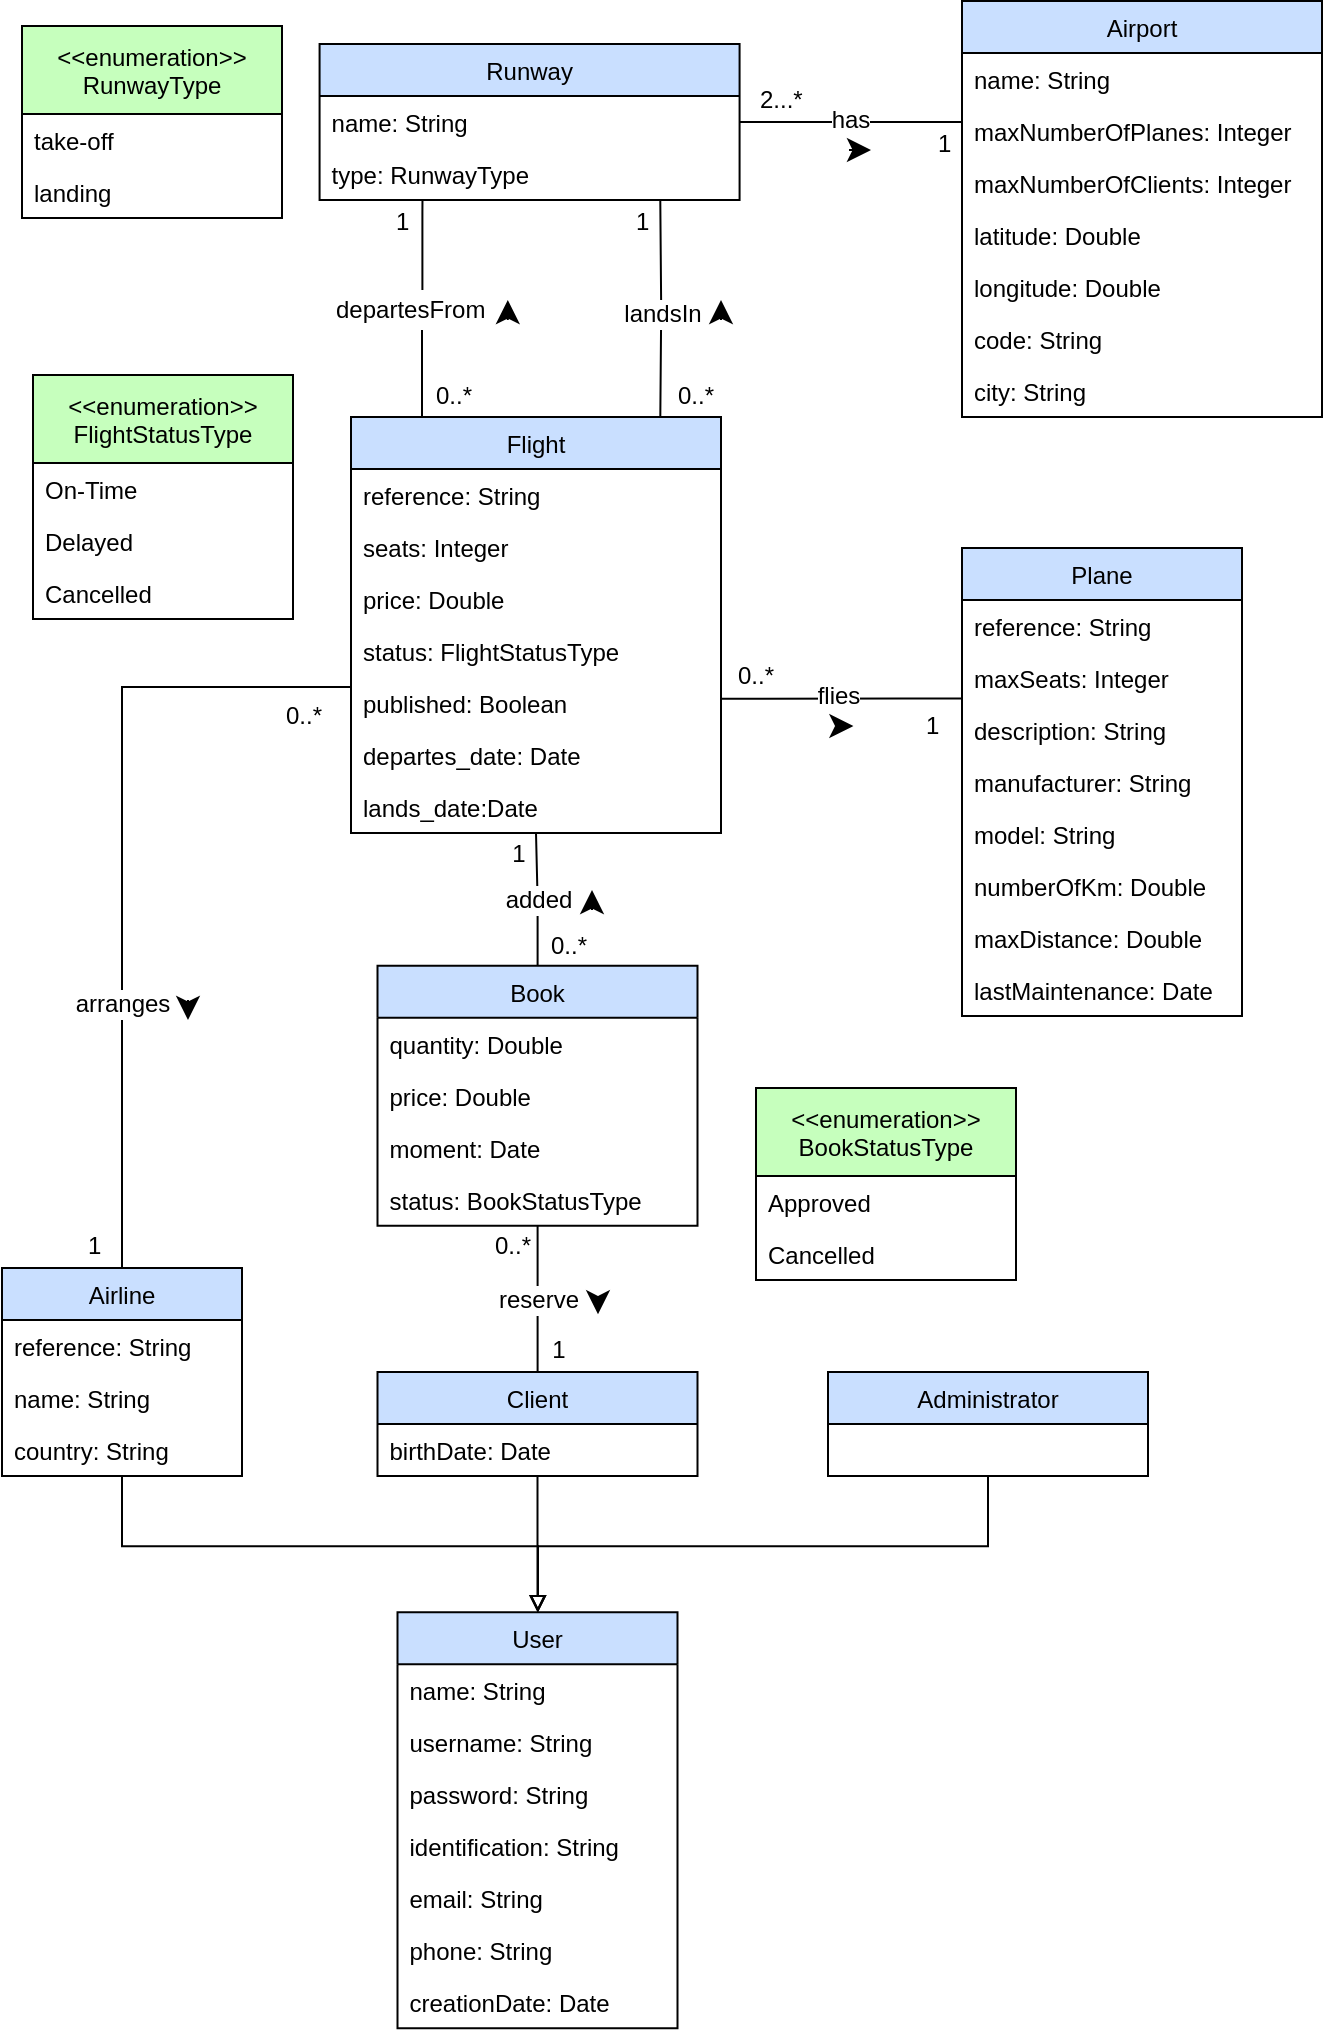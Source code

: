 <mxfile version="12.4.2" type="device" pages="1"><diagram id="jjlKhus_xSIykUgJ4xhV" name="Page-1"><mxGraphModel dx="1373" dy="673" grid="1" gridSize="10" guides="1" tooltips="1" connect="1" arrows="1" fold="1" page="1" pageScale="1" pageWidth="827" pageHeight="1169" math="0" shadow="0"><root><mxCell id="0"/><mxCell id="1" parent="0"/><mxCell id="i8U-wxFuqgs0PLPMtwqe-15" style="edgeStyle=orthogonalEdgeStyle;rounded=0;orthogonalLoop=1;jettySize=auto;html=1;endArrow=none;endFill=0;" parent="1" source="wiXEgSdRvyLpgxrbXpj9-1" target="e47_xVu1gTIImA9z5qKd-11" edge="1"><mxGeometry relative="1" as="geometry"><Array as="points"><mxPoint x="550" y="87"/><mxPoint x="550" y="87"/></Array></mxGeometry></mxCell><mxCell id="i8U-wxFuqgs0PLPMtwqe-63" value="has" style="text;html=1;resizable=0;points=[];align=center;verticalAlign=middle;labelBackgroundColor=#ffffff;fontSize=12;" parent="i8U-wxFuqgs0PLPMtwqe-15" vertex="1" connectable="0"><mxGeometry x="0.215" y="2" relative="1" as="geometry"><mxPoint x="11.71" y="-3.2" as="offset"/></mxGeometry></mxCell><mxCell id="wiXEgSdRvyLpgxrbXpj9-1" value="Airport" style="swimlane;fontStyle=0;childLayout=stackLayout;horizontal=1;startSize=26;fillColor=#C9DFFF;horizontalStack=0;resizeParent=1;resizeParentMax=0;resizeLast=0;collapsible=1;marginBottom=0;" parent="1" vertex="1"><mxGeometry x="570" y="26.5" width="180" height="208" as="geometry"/></mxCell><mxCell id="e47_xVu1gTIImA9z5qKd-8" value="name: String" style="text;strokeColor=none;fillColor=none;align=left;verticalAlign=top;spacingLeft=4;spacingRight=4;overflow=hidden;rotatable=0;points=[[0,0.5],[1,0.5]];portConstraint=eastwest;" parent="wiXEgSdRvyLpgxrbXpj9-1" vertex="1"><mxGeometry y="26" width="180" height="26" as="geometry"/></mxCell><mxCell id="wiXEgSdRvyLpgxrbXpj9-2" value="maxNumberOfPlanes: Integer" style="text;strokeColor=none;fillColor=none;align=left;verticalAlign=top;spacingLeft=4;spacingRight=4;overflow=hidden;rotatable=0;points=[[0,0.5],[1,0.5]];portConstraint=eastwest;" parent="wiXEgSdRvyLpgxrbXpj9-1" vertex="1"><mxGeometry y="52" width="180" height="26" as="geometry"/></mxCell><mxCell id="wiXEgSdRvyLpgxrbXpj9-3" value="maxNumberOfClients: Integer" style="text;strokeColor=none;fillColor=none;align=left;verticalAlign=top;spacingLeft=4;spacingRight=4;overflow=hidden;rotatable=0;points=[[0,0.5],[1,0.5]];portConstraint=eastwest;" parent="wiXEgSdRvyLpgxrbXpj9-1" vertex="1"><mxGeometry y="78" width="180" height="26" as="geometry"/></mxCell><mxCell id="wiXEgSdRvyLpgxrbXpj9-18" value="latitude: Double" style="text;strokeColor=none;fillColor=none;align=left;verticalAlign=top;spacingLeft=4;spacingRight=4;overflow=hidden;rotatable=0;points=[[0,0.5],[1,0.5]];portConstraint=eastwest;" parent="wiXEgSdRvyLpgxrbXpj9-1" vertex="1"><mxGeometry y="104" width="180" height="26" as="geometry"/></mxCell><mxCell id="wiXEgSdRvyLpgxrbXpj9-19" value="longitude: Double" style="text;strokeColor=none;fillColor=none;align=left;verticalAlign=top;spacingLeft=4;spacingRight=4;overflow=hidden;rotatable=0;points=[[0,0.5],[1,0.5]];portConstraint=eastwest;" parent="wiXEgSdRvyLpgxrbXpj9-1" vertex="1"><mxGeometry y="130" width="180" height="26" as="geometry"/></mxCell><mxCell id="e47_xVu1gTIImA9z5qKd-31" value="code: String" style="text;strokeColor=none;fillColor=none;align=left;verticalAlign=top;spacingLeft=4;spacingRight=4;overflow=hidden;rotatable=0;points=[[0,0.5],[1,0.5]];portConstraint=eastwest;" parent="wiXEgSdRvyLpgxrbXpj9-1" vertex="1"><mxGeometry y="156" width="180" height="26" as="geometry"/></mxCell><mxCell id="_Gs-0p0A_HQVbvWXgcsS-1" value="city: String" style="text;strokeColor=none;fillColor=none;align=left;verticalAlign=top;spacingLeft=4;spacingRight=4;overflow=hidden;rotatable=0;points=[[0,0.5],[1,0.5]];portConstraint=eastwest;" parent="wiXEgSdRvyLpgxrbXpj9-1" vertex="1"><mxGeometry y="182" width="180" height="26" as="geometry"/></mxCell><mxCell id="wiXEgSdRvyLpgxrbXpj9-56" style="edgeStyle=orthogonalEdgeStyle;rounded=0;orthogonalLoop=1;jettySize=auto;html=1;endArrow=none;endFill=0;startArrow=none;startFill=0;exitX=1;exitY=0.5;exitDx=0;exitDy=0;" parent="1" target="wiXEgSdRvyLpgxrbXpj9-24" edge="1"><mxGeometry relative="1" as="geometry"><mxPoint x="449.497" y="375.345" as="sourcePoint"/><mxPoint x="640.29" y="375.862" as="targetPoint"/><Array as="points"><mxPoint x="540" y="375"/><mxPoint x="540" y="375"/></Array></mxGeometry></mxCell><mxCell id="i8U-wxFuqgs0PLPMtwqe-56" value="flies" style="text;html=1;resizable=0;points=[];align=center;verticalAlign=middle;labelBackgroundColor=#ffffff;fontSize=12;" parent="wiXEgSdRvyLpgxrbXpj9-56" vertex="1" connectable="0"><mxGeometry x="-0.032" y="-1" relative="1" as="geometry"><mxPoint y="-2.1" as="offset"/></mxGeometry></mxCell><mxCell id="wiXEgSdRvyLpgxrbXpj9-119" style="edgeStyle=orthogonalEdgeStyle;rounded=0;orthogonalLoop=1;jettySize=auto;html=1;endArrow=none;endFill=0;endSize=12;exitX=-0.001;exitY=0.192;exitDx=0;exitDy=0;exitPerimeter=0;" parent="1" source="gI_N3tpRyIYQLlrULtav-6" target="wiXEgSdRvyLpgxrbXpj9-35" edge="1"><mxGeometry relative="1" as="geometry"><Array as="points"/></mxGeometry></mxCell><mxCell id="i8U-wxFuqgs0PLPMtwqe-54" value="arranges" style="text;html=1;resizable=0;points=[];align=center;verticalAlign=middle;labelBackgroundColor=#ffffff;fontSize=12;" parent="wiXEgSdRvyLpgxrbXpj9-119" vertex="1" connectable="0"><mxGeometry x="0.094" y="1" relative="1" as="geometry"><mxPoint x="-1.29" y="50.93" as="offset"/></mxGeometry></mxCell><mxCell id="wiXEgSdRvyLpgxrbXpj9-20" value="Flight" style="swimlane;fontStyle=0;childLayout=stackLayout;horizontal=1;startSize=26;fillColor=#C9DFFF;horizontalStack=0;resizeParent=1;resizeParentMax=0;resizeLast=0;collapsible=1;marginBottom=0;" parent="1" vertex="1"><mxGeometry x="264.5" y="234.5" width="185" height="208" as="geometry"/></mxCell><mxCell id="wiXEgSdRvyLpgxrbXpj9-21" value="reference: String" style="text;strokeColor=none;fillColor=none;align=left;verticalAlign=top;spacingLeft=4;spacingRight=4;overflow=hidden;rotatable=0;points=[[0,0.5],[1,0.5]];portConstraint=eastwest;" parent="wiXEgSdRvyLpgxrbXpj9-20" vertex="1"><mxGeometry y="26" width="185" height="26" as="geometry"/></mxCell><mxCell id="i8U-wxFuqgs0PLPMtwqe-36" value="seats: Integer" style="text;strokeColor=none;fillColor=none;align=left;verticalAlign=top;spacingLeft=4;spacingRight=4;overflow=hidden;rotatable=0;points=[[0,0.5],[1,0.5]];portConstraint=eastwest;" parent="wiXEgSdRvyLpgxrbXpj9-20" vertex="1"><mxGeometry y="52" width="185" height="26" as="geometry"/></mxCell><mxCell id="MM5RyZg-ztgFX06u590O-25" value="price: Double" style="text;strokeColor=none;fillColor=none;align=left;verticalAlign=top;spacingLeft=4;spacingRight=4;overflow=hidden;rotatable=0;points=[[0,0.5],[1,0.5]];portConstraint=eastwest;" parent="wiXEgSdRvyLpgxrbXpj9-20" vertex="1"><mxGeometry y="78" width="185" height="26" as="geometry"/></mxCell><mxCell id="_Gs-0p0A_HQVbvWXgcsS-5" value="status: FlightStatusType" style="text;strokeColor=none;fillColor=none;align=left;verticalAlign=top;spacingLeft=4;spacingRight=4;overflow=hidden;rotatable=0;points=[[0,0.5],[1,0.5]];portConstraint=eastwest;" parent="wiXEgSdRvyLpgxrbXpj9-20" vertex="1"><mxGeometry y="104" width="185" height="26" as="geometry"/></mxCell><mxCell id="gI_N3tpRyIYQLlrULtav-6" value="published: Boolean" style="text;strokeColor=none;fillColor=none;align=left;verticalAlign=top;spacingLeft=4;spacingRight=4;overflow=hidden;rotatable=0;points=[[0,0.5],[1,0.5]];portConstraint=eastwest;" parent="wiXEgSdRvyLpgxrbXpj9-20" vertex="1"><mxGeometry y="130" width="185" height="26" as="geometry"/></mxCell><mxCell id="CHxeCQ4neYwOD0dbttCD-2" value="departes_date: Date" style="text;strokeColor=none;fillColor=none;align=left;verticalAlign=top;spacingLeft=4;spacingRight=4;overflow=hidden;rotatable=0;points=[[0,0.5],[1,0.5]];portConstraint=eastwest;" vertex="1" parent="wiXEgSdRvyLpgxrbXpj9-20"><mxGeometry y="156" width="185" height="26" as="geometry"/></mxCell><mxCell id="CHxeCQ4neYwOD0dbttCD-3" value="lands_date:Date" style="text;strokeColor=none;fillColor=none;align=left;verticalAlign=top;spacingLeft=4;spacingRight=4;overflow=hidden;rotatable=0;points=[[0,0.5],[1,0.5]];portConstraint=eastwest;" vertex="1" parent="wiXEgSdRvyLpgxrbXpj9-20"><mxGeometry y="182" width="185" height="26" as="geometry"/></mxCell><mxCell id="wiXEgSdRvyLpgxrbXpj9-24" value="Plane" style="swimlane;fontStyle=0;childLayout=stackLayout;horizontal=1;startSize=26;fillColor=#C9DFFF;horizontalStack=0;resizeParent=1;resizeParentMax=0;resizeLast=0;collapsible=1;marginBottom=0;" parent="1" vertex="1"><mxGeometry x="570" y="300" width="140" height="234" as="geometry"/></mxCell><mxCell id="wiXEgSdRvyLpgxrbXpj9-25" value="reference: String" style="text;strokeColor=none;fillColor=none;align=left;verticalAlign=top;spacingLeft=4;spacingRight=4;overflow=hidden;rotatable=0;points=[[0,0.5],[1,0.5]];portConstraint=eastwest;" parent="wiXEgSdRvyLpgxrbXpj9-24" vertex="1"><mxGeometry y="26" width="140" height="26" as="geometry"/></mxCell><mxCell id="wiXEgSdRvyLpgxrbXpj9-26" value="maxSeats: Integer" style="text;strokeColor=none;fillColor=none;align=left;verticalAlign=top;spacingLeft=4;spacingRight=4;overflow=hidden;rotatable=0;points=[[0,0.5],[1,0.5]];portConstraint=eastwest;" parent="wiXEgSdRvyLpgxrbXpj9-24" vertex="1"><mxGeometry y="52" width="140" height="26" as="geometry"/></mxCell><mxCell id="wiXEgSdRvyLpgxrbXpj9-27" value="description: String" style="text;strokeColor=none;fillColor=none;align=left;verticalAlign=top;spacingLeft=4;spacingRight=4;overflow=hidden;rotatable=0;points=[[0,0.5],[1,0.5]];portConstraint=eastwest;" parent="wiXEgSdRvyLpgxrbXpj9-24" vertex="1"><mxGeometry y="78" width="140" height="26" as="geometry"/></mxCell><mxCell id="wiXEgSdRvyLpgxrbXpj9-32" value="manufacturer: String" style="text;strokeColor=none;fillColor=none;align=left;verticalAlign=top;spacingLeft=4;spacingRight=4;overflow=hidden;rotatable=0;points=[[0,0.5],[1,0.5]];portConstraint=eastwest;" parent="wiXEgSdRvyLpgxrbXpj9-24" vertex="1"><mxGeometry y="104" width="140" height="26" as="geometry"/></mxCell><mxCell id="wiXEgSdRvyLpgxrbXpj9-33" value="model: String" style="text;strokeColor=none;fillColor=none;align=left;verticalAlign=top;spacingLeft=4;spacingRight=4;overflow=hidden;rotatable=0;points=[[0,0.5],[1,0.5]];portConstraint=eastwest;" parent="wiXEgSdRvyLpgxrbXpj9-24" vertex="1"><mxGeometry y="130" width="140" height="26" as="geometry"/></mxCell><mxCell id="wiXEgSdRvyLpgxrbXpj9-34" value="numberOfKm: Double" style="text;strokeColor=none;fillColor=none;align=left;verticalAlign=top;spacingLeft=4;spacingRight=4;overflow=hidden;rotatable=0;points=[[0,0.5],[1,0.5]];portConstraint=eastwest;" parent="wiXEgSdRvyLpgxrbXpj9-24" vertex="1"><mxGeometry y="156" width="140" height="26" as="geometry"/></mxCell><mxCell id="of_QxzewLx2LEj0Din7o-1" value="maxDistance: Double" style="text;strokeColor=none;fillColor=none;align=left;verticalAlign=top;spacingLeft=4;spacingRight=4;overflow=hidden;rotatable=0;points=[[0,0.5],[1,0.5]];portConstraint=eastwest;" parent="wiXEgSdRvyLpgxrbXpj9-24" vertex="1"><mxGeometry y="182" width="140" height="26" as="geometry"/></mxCell><mxCell id="wubz8HPa-OPtQIQeX_Rz-7" value="lastMaintenance: Date" style="text;strokeColor=none;fillColor=none;align=left;verticalAlign=top;spacingLeft=4;spacingRight=4;overflow=hidden;rotatable=0;points=[[0,0.5],[1,0.5]];portConstraint=eastwest;" parent="wiXEgSdRvyLpgxrbXpj9-24" vertex="1"><mxGeometry y="208" width="140" height="26" as="geometry"/></mxCell><mxCell id="MM5RyZg-ztgFX06u590O-30" style="edgeStyle=orthogonalEdgeStyle;rounded=0;orthogonalLoop=1;jettySize=auto;html=1;endArrow=block;endFill=0;" parent="1" source="wiXEgSdRvyLpgxrbXpj9-35" target="wiXEgSdRvyLpgxrbXpj9-97" edge="1"><mxGeometry relative="1" as="geometry"><Array as="points"><mxPoint x="150" y="799.14"/><mxPoint x="358" y="799.14"/></Array></mxGeometry></mxCell><mxCell id="wiXEgSdRvyLpgxrbXpj9-35" value="Airline" style="swimlane;fontStyle=0;childLayout=stackLayout;horizontal=1;startSize=26;fillColor=#C9DFFF;horizontalStack=0;resizeParent=1;resizeParentMax=0;resizeLast=0;collapsible=1;marginBottom=0;" parent="1" vertex="1"><mxGeometry x="90" y="660" width="120" height="104" as="geometry"/></mxCell><mxCell id="wubz8HPa-OPtQIQeX_Rz-4" value="reference: String" style="text;strokeColor=none;fillColor=none;align=left;verticalAlign=top;spacingLeft=4;spacingRight=4;overflow=hidden;rotatable=0;points=[[0,0.5],[1,0.5]];portConstraint=eastwest;" parent="wiXEgSdRvyLpgxrbXpj9-35" vertex="1"><mxGeometry y="26" width="120" height="26" as="geometry"/></mxCell><mxCell id="wiXEgSdRvyLpgxrbXpj9-36" value="name: String" style="text;strokeColor=none;fillColor=none;align=left;verticalAlign=top;spacingLeft=4;spacingRight=4;overflow=hidden;rotatable=0;points=[[0,0.5],[1,0.5]];portConstraint=eastwest;" parent="wiXEgSdRvyLpgxrbXpj9-35" vertex="1"><mxGeometry y="52" width="120" height="26" as="geometry"/></mxCell><mxCell id="wubz8HPa-OPtQIQeX_Rz-3" value="country: String" style="text;strokeColor=none;fillColor=none;align=left;verticalAlign=top;spacingLeft=4;spacingRight=4;overflow=hidden;rotatable=0;points=[[0,0.5],[1,0.5]];portConstraint=eastwest;" parent="wiXEgSdRvyLpgxrbXpj9-35" vertex="1"><mxGeometry y="78" width="120" height="26" as="geometry"/></mxCell><mxCell id="ddyBXh0n-D4mU05Y6qdm-5" style="edgeStyle=orthogonalEdgeStyle;rounded=0;orthogonalLoop=1;jettySize=auto;html=1;endFill=0;endArrow=block;" parent="1" source="wiXEgSdRvyLpgxrbXpj9-39" target="wiXEgSdRvyLpgxrbXpj9-97" edge="1"><mxGeometry relative="1" as="geometry"/></mxCell><mxCell id="wiXEgSdRvyLpgxrbXpj9-39" value="Client" style="swimlane;fontStyle=0;childLayout=stackLayout;horizontal=1;startSize=26;fillColor=#C9DFFF;horizontalStack=0;resizeParent=1;resizeParentMax=0;resizeLast=0;collapsible=1;marginBottom=0;" parent="1" vertex="1"><mxGeometry x="277.75" y="712" width="160" height="52" as="geometry"/></mxCell><mxCell id="wiXEgSdRvyLpgxrbXpj9-41" value="birthDate: Date" style="text;strokeColor=none;fillColor=none;align=left;verticalAlign=top;spacingLeft=4;spacingRight=4;overflow=hidden;rotatable=0;points=[[0,0.5],[1,0.5]];portConstraint=eastwest;" parent="wiXEgSdRvyLpgxrbXpj9-39" vertex="1"><mxGeometry y="26" width="160" height="26" as="geometry"/></mxCell><mxCell id="wiXEgSdRvyLpgxrbXpj9-97" value="User" style="swimlane;fontStyle=0;childLayout=stackLayout;horizontal=1;startSize=26;fillColor=#C9DFFF;horizontalStack=0;resizeParent=1;resizeParentMax=0;resizeLast=0;collapsible=1;marginBottom=0;" parent="1" vertex="1"><mxGeometry x="287.75" y="832.14" width="140" height="208" as="geometry"/></mxCell><mxCell id="wiXEgSdRvyLpgxrbXpj9-98" value="name: String" style="text;strokeColor=none;fillColor=none;align=left;verticalAlign=top;spacingLeft=4;spacingRight=4;overflow=hidden;rotatable=0;points=[[0,0.5],[1,0.5]];portConstraint=eastwest;" parent="wiXEgSdRvyLpgxrbXpj9-97" vertex="1"><mxGeometry y="26" width="140" height="26" as="geometry"/></mxCell><mxCell id="wiXEgSdRvyLpgxrbXpj9-99" value="username: String" style="text;strokeColor=none;fillColor=none;align=left;verticalAlign=top;spacingLeft=4;spacingRight=4;overflow=hidden;rotatable=0;points=[[0,0.5],[1,0.5]];portConstraint=eastwest;" parent="wiXEgSdRvyLpgxrbXpj9-97" vertex="1"><mxGeometry y="52" width="140" height="26" as="geometry"/></mxCell><mxCell id="wiXEgSdRvyLpgxrbXpj9-100" value="password: String" style="text;strokeColor=none;fillColor=none;align=left;verticalAlign=top;spacingLeft=4;spacingRight=4;overflow=hidden;rotatable=0;points=[[0,0.5],[1,0.5]];portConstraint=eastwest;" parent="wiXEgSdRvyLpgxrbXpj9-97" vertex="1"><mxGeometry y="78" width="140" height="26" as="geometry"/></mxCell><mxCell id="wiXEgSdRvyLpgxrbXpj9-102" value="identification: String" style="text;strokeColor=none;fillColor=none;align=left;verticalAlign=top;spacingLeft=4;spacingRight=4;overflow=hidden;rotatable=0;points=[[0,0.5],[1,0.5]];portConstraint=eastwest;" parent="wiXEgSdRvyLpgxrbXpj9-97" vertex="1"><mxGeometry y="104" width="140" height="26" as="geometry"/></mxCell><mxCell id="wiXEgSdRvyLpgxrbXpj9-104" value="email: String" style="text;strokeColor=none;fillColor=none;align=left;verticalAlign=top;spacingLeft=4;spacingRight=4;overflow=hidden;rotatable=0;points=[[0,0.5],[1,0.5]];portConstraint=eastwest;" parent="wiXEgSdRvyLpgxrbXpj9-97" vertex="1"><mxGeometry y="130" width="140" height="26" as="geometry"/></mxCell><mxCell id="wiXEgSdRvyLpgxrbXpj9-105" value="phone: String" style="text;strokeColor=none;fillColor=none;align=left;verticalAlign=top;spacingLeft=4;spacingRight=4;overflow=hidden;rotatable=0;points=[[0,0.5],[1,0.5]];portConstraint=eastwest;" parent="wiXEgSdRvyLpgxrbXpj9-97" vertex="1"><mxGeometry y="156" width="140" height="26" as="geometry"/></mxCell><mxCell id="wiXEgSdRvyLpgxrbXpj9-106" value="creationDate: Date" style="text;strokeColor=none;fillColor=none;align=left;verticalAlign=top;spacingLeft=4;spacingRight=4;overflow=hidden;rotatable=0;points=[[0,0.5],[1,0.5]];portConstraint=eastwest;" parent="wiXEgSdRvyLpgxrbXpj9-97" vertex="1"><mxGeometry y="182" width="140" height="26" as="geometry"/></mxCell><mxCell id="i8U-wxFuqgs0PLPMtwqe-8" style="edgeStyle=orthogonalEdgeStyle;rounded=0;orthogonalLoop=1;jettySize=auto;html=1;endArrow=none;endFill=0;exitX=0.771;exitY=1.001;exitDx=0;exitDy=0;exitPerimeter=0;entryX=0.836;entryY=-0.002;entryDx=0;entryDy=0;entryPerimeter=0;" parent="1" target="wiXEgSdRvyLpgxrbXpj9-20" edge="1"><mxGeometry relative="1" as="geometry"><mxPoint x="419" y="270" as="targetPoint"/><mxPoint x="419.143" y="126.143" as="sourcePoint"/></mxGeometry></mxCell><mxCell id="i8U-wxFuqgs0PLPMtwqe-12" value="landsIn" style="text;html=1;resizable=0;points=[];align=center;verticalAlign=middle;labelBackgroundColor=#ffffff;" parent="i8U-wxFuqgs0PLPMtwqe-8" vertex="1" connectable="0"><mxGeometry x="0.205" y="2" relative="1" as="geometry"><mxPoint x="-1.33" y="-8.73" as="offset"/></mxGeometry></mxCell><mxCell id="i8U-wxFuqgs0PLPMtwqe-13" style="edgeStyle=orthogonalEdgeStyle;rounded=0;orthogonalLoop=1;jettySize=auto;html=1;endArrow=none;endFill=0;" parent="1" source="i8U-wxFuqgs0PLPMtwqe-10" edge="1" target="wiXEgSdRvyLpgxrbXpj9-20"><mxGeometry relative="1" as="geometry"><Array as="points"><mxPoint x="300" y="235"/><mxPoint x="300" y="235"/></Array><mxPoint x="350" y="230" as="targetPoint"/></mxGeometry></mxCell><mxCell id="e47_xVu1gTIImA9z5qKd-11" value="Runway" style="swimlane;fontStyle=0;childLayout=stackLayout;horizontal=1;startSize=26;fillColor=#C9DFFF;horizontalStack=0;resizeParent=1;resizeParentMax=0;resizeLast=0;collapsible=1;marginBottom=0;" parent="1" vertex="1"><mxGeometry x="248.79" y="48" width="210" height="78" as="geometry"/></mxCell><mxCell id="e47_xVu1gTIImA9z5qKd-12" value="name: String" style="text;strokeColor=none;fillColor=none;align=left;verticalAlign=top;spacingLeft=4;spacingRight=4;overflow=hidden;rotatable=0;points=[[0,0.5],[1,0.5]];portConstraint=eastwest;" parent="e47_xVu1gTIImA9z5qKd-11" vertex="1"><mxGeometry y="26" width="210" height="26" as="geometry"/></mxCell><mxCell id="e47_xVu1gTIImA9z5qKd-16" value="type: RunwayType" style="text;strokeColor=none;fillColor=none;align=left;verticalAlign=top;spacingLeft=4;spacingRight=4;overflow=hidden;rotatable=0;points=[[0,0.5],[1,0.5]];portConstraint=eastwest;" parent="e47_xVu1gTIImA9z5qKd-11" vertex="1"><mxGeometry y="52" width="210" height="26" as="geometry"/></mxCell><mxCell id="e47_xVu1gTIImA9z5qKd-18" value="&lt;&lt;enumeration&gt;&gt;&#10;RunwayType" style="swimlane;fontStyle=0;childLayout=stackLayout;horizontal=1;startSize=44;fillColor=#C6FFBD;horizontalStack=0;resizeParent=1;resizeParentMax=0;resizeLast=0;collapsible=1;marginBottom=0;" parent="1" vertex="1"><mxGeometry x="100" y="39" width="130" height="96" as="geometry"/></mxCell><mxCell id="e47_xVu1gTIImA9z5qKd-19" value="take-off" style="text;strokeColor=none;fillColor=none;align=left;verticalAlign=top;spacingLeft=4;spacingRight=4;overflow=hidden;rotatable=0;points=[[0,0.5],[1,0.5]];portConstraint=eastwest;" parent="e47_xVu1gTIImA9z5qKd-18" vertex="1"><mxGeometry y="44" width="130" height="26" as="geometry"/></mxCell><mxCell id="e47_xVu1gTIImA9z5qKd-20" value="landing" style="text;strokeColor=none;fillColor=none;align=left;verticalAlign=top;spacingLeft=4;spacingRight=4;overflow=hidden;rotatable=0;points=[[0,0.5],[1,0.5]];portConstraint=eastwest;" parent="e47_xVu1gTIImA9z5qKd-18" vertex="1"><mxGeometry y="70" width="130" height="26" as="geometry"/></mxCell><mxCell id="i8U-wxFuqgs0PLPMtwqe-10" value="departesFrom" style="text;html=1;resizable=0;points=[];autosize=1;align=left;verticalAlign=top;spacingTop=-4;" parent="1" vertex="1"><mxGeometry x="255" y="171" width="90" height="20" as="geometry"/></mxCell><mxCell id="i8U-wxFuqgs0PLPMtwqe-14" style="edgeStyle=orthogonalEdgeStyle;rounded=0;orthogonalLoop=1;jettySize=auto;html=1;endArrow=none;endFill=0;" parent="1" target="i8U-wxFuqgs0PLPMtwqe-10" edge="1"><mxGeometry relative="1" as="geometry"><mxPoint x="300.238" y="126" as="sourcePoint"/><mxPoint x="305" y="231" as="targetPoint"/><Array as="points"><mxPoint x="300" y="132"/><mxPoint x="300" y="132"/></Array></mxGeometry></mxCell><mxCell id="i8U-wxFuqgs0PLPMtwqe-17" value="0..*" style="text;html=1;resizable=0;points=[];autosize=1;align=left;verticalAlign=top;spacingTop=-4;" parent="1" vertex="1"><mxGeometry x="305" y="213.5" width="30" height="20" as="geometry"/></mxCell><mxCell id="i8U-wxFuqgs0PLPMtwqe-19" value="1" style="text;html=1;resizable=0;points=[];autosize=1;align=left;verticalAlign=top;spacingTop=-4;" parent="1" vertex="1"><mxGeometry x="285" y="127" width="20" height="20" as="geometry"/></mxCell><mxCell id="i8U-wxFuqgs0PLPMtwqe-20" value="1" style="text;html=1;resizable=0;points=[];autosize=1;align=left;verticalAlign=top;spacingTop=-4;" parent="1" vertex="1"><mxGeometry x="404.86" y="127" width="20" height="20" as="geometry"/></mxCell><mxCell id="i8U-wxFuqgs0PLPMtwqe-21" value="0..*" style="text;html=1;resizable=0;points=[];autosize=1;align=left;verticalAlign=top;spacingTop=-4;" parent="1" vertex="1"><mxGeometry x="426.29" y="213.5" width="30" height="20" as="geometry"/></mxCell><mxCell id="i8U-wxFuqgs0PLPMtwqe-24" value="" style="endArrow=classic;html=1;strokeWidth=1;fillColor=#000000;fontSize=6;endSize=9;startSize=7;" parent="1" edge="1"><mxGeometry width="50" height="50" relative="1" as="geometry"><mxPoint x="342.9" y="186" as="sourcePoint"/><mxPoint x="342.9" y="176" as="targetPoint"/><Array as="points"><mxPoint x="342.9" y="186"/></Array></mxGeometry></mxCell><mxCell id="i8U-wxFuqgs0PLPMtwqe-25" value="" style="endArrow=classic;html=1;strokeWidth=1;fillColor=#000000;fontSize=6;endSize=9;startSize=7;" parent="1" edge="1"><mxGeometry width="50" height="50" relative="1" as="geometry"><mxPoint x="449.5" y="186" as="sourcePoint"/><mxPoint x="449.5" y="176" as="targetPoint"/></mxGeometry></mxCell><mxCell id="i8U-wxFuqgs0PLPMtwqe-33" value="2...*" style="text;html=1;resizable=0;points=[];autosize=1;align=left;verticalAlign=top;spacingTop=-4;fontSize=12;" parent="1" vertex="1"><mxGeometry x="467" y="66" width="30" height="10" as="geometry"/></mxCell><mxCell id="i8U-wxFuqgs0PLPMtwqe-34" value="1" style="text;html=1;resizable=0;points=[];autosize=1;align=left;verticalAlign=top;spacingTop=-4;fontSize=12;" parent="1" vertex="1"><mxGeometry x="555.5" y="88" width="20" height="10" as="geometry"/></mxCell><mxCell id="i8U-wxFuqgs0PLPMtwqe-37" value="1" style="text;html=1;resizable=0;points=[];autosize=1;align=left;verticalAlign=top;spacingTop=-4;fontSize=12;" parent="1" vertex="1"><mxGeometry x="131" y="638.86" width="20" height="10" as="geometry"/></mxCell><mxCell id="i8U-wxFuqgs0PLPMtwqe-38" value="0..*" style="text;html=1;resizable=0;points=[];autosize=1;align=left;verticalAlign=top;spacingTop=-4;fontSize=12;" parent="1" vertex="1"><mxGeometry x="230" y="374" width="30" height="20" as="geometry"/></mxCell><mxCell id="i8U-wxFuqgs0PLPMtwqe-41" value="1" style="text;html=1;resizable=0;points=[];autosize=1;align=left;verticalAlign=top;spacingTop=-4;fontSize=12;" parent="1" vertex="1"><mxGeometry x="550" y="379" width="20" height="10" as="geometry"/></mxCell><mxCell id="i8U-wxFuqgs0PLPMtwqe-42" value="0..*" style="text;html=1;resizable=0;points=[];autosize=1;align=left;verticalAlign=top;spacingTop=-4;fontSize=12;" parent="1" vertex="1"><mxGeometry x="456.29" y="354" width="30" height="20" as="geometry"/></mxCell><mxCell id="i8U-wxFuqgs0PLPMtwqe-55" value="" style="endArrow=classic;html=1;strokeWidth=1;fillColor=#000000;fontSize=6;endSize=9;startSize=7;" parent="1" edge="1"><mxGeometry width="50" height="50" relative="1" as="geometry"><mxPoint x="183" y="526" as="sourcePoint"/><mxPoint x="183" y="536" as="targetPoint"/></mxGeometry></mxCell><mxCell id="i8U-wxFuqgs0PLPMtwqe-62" value="" style="endArrow=classic;html=1;strokeWidth=1;fillColor=#000000;fontSize=6;endSize=9;startSize=7;" parent="1" edge="1"><mxGeometry width="50" height="50" relative="1" as="geometry"><mxPoint x="510" y="389" as="sourcePoint"/><mxPoint x="515.71" y="389" as="targetPoint"/></mxGeometry></mxCell><mxCell id="MM5RyZg-ztgFX06u590O-19" style="edgeStyle=orthogonalEdgeStyle;rounded=0;orthogonalLoop=1;jettySize=auto;html=1;endArrow=none;endFill=0;" parent="1" source="MM5RyZg-ztgFX06u590O-13" target="wiXEgSdRvyLpgxrbXpj9-39" edge="1"><mxGeometry relative="1" as="geometry"><Array as="points"><mxPoint x="358" y="659"/><mxPoint x="358" y="659"/></Array><mxPoint x="430" y="679" as="targetPoint"/></mxGeometry></mxCell><mxCell id="MM5RyZg-ztgFX06u590O-48" value="reserve" style="text;html=1;align=center;verticalAlign=middle;resizable=0;points=[];;labelBackgroundColor=#ffffff;" parent="MM5RyZg-ztgFX06u590O-19" vertex="1" connectable="0"><mxGeometry x="0.32" relative="1" as="geometry"><mxPoint x="-0.01" y="-11.92" as="offset"/></mxGeometry></mxCell><mxCell id="MM5RyZg-ztgFX06u590O-13" value="Book" style="swimlane;fontStyle=0;childLayout=stackLayout;horizontal=1;startSize=26;fillColor=#C9DFFF;horizontalStack=0;resizeParent=1;resizeParentMax=0;resizeLast=0;collapsible=1;marginBottom=0;" parent="1" vertex="1"><mxGeometry x="277.75" y="508.86" width="160" height="130" as="geometry"/></mxCell><mxCell id="MM5RyZg-ztgFX06u590O-14" value="quantity: Double" style="text;strokeColor=none;fillColor=none;align=left;verticalAlign=top;spacingLeft=4;spacingRight=4;overflow=hidden;rotatable=0;points=[[0,0.5],[1,0.5]];portConstraint=eastwest;" parent="MM5RyZg-ztgFX06u590O-13" vertex="1"><mxGeometry y="26" width="160" height="26" as="geometry"/></mxCell><mxCell id="MM5RyZg-ztgFX06u590O-39" value="price: Double" style="text;strokeColor=none;fillColor=none;align=left;verticalAlign=top;spacingLeft=4;spacingRight=4;overflow=hidden;rotatable=0;points=[[0,0.5],[1,0.5]];portConstraint=eastwest;" parent="MM5RyZg-ztgFX06u590O-13" vertex="1"><mxGeometry y="52" width="160" height="26" as="geometry"/></mxCell><mxCell id="MM5RyZg-ztgFX06u590O-15" value="moment: Date" style="text;strokeColor=none;fillColor=none;align=left;verticalAlign=top;spacingLeft=4;spacingRight=4;overflow=hidden;rotatable=0;points=[[0,0.5],[1,0.5]];portConstraint=eastwest;" parent="MM5RyZg-ztgFX06u590O-13" vertex="1"><mxGeometry y="78" width="160" height="26" as="geometry"/></mxCell><mxCell id="gI_N3tpRyIYQLlrULtav-1" value="status: BookStatusType" style="text;strokeColor=none;fillColor=none;align=left;verticalAlign=top;spacingLeft=4;spacingRight=4;overflow=hidden;rotatable=0;points=[[0,0.5],[1,0.5]];portConstraint=eastwest;" parent="MM5RyZg-ztgFX06u590O-13" vertex="1"><mxGeometry y="104" width="160" height="26" as="geometry"/></mxCell><mxCell id="MM5RyZg-ztgFX06u590O-43" style="edgeStyle=orthogonalEdgeStyle;rounded=0;orthogonalLoop=1;jettySize=auto;html=1;endArrow=none;endFill=0;" parent="1" source="MM5RyZg-ztgFX06u590O-13" target="wiXEgSdRvyLpgxrbXpj9-20" edge="1"><mxGeometry relative="1" as="geometry"><mxPoint x="357.143" y="555.5" as="sourcePoint"/><mxPoint x="357.0" y="434.5" as="targetPoint"/></mxGeometry></mxCell><mxCell id="MM5RyZg-ztgFX06u590O-51" value="added" style="text;html=1;align=center;verticalAlign=middle;resizable=0;points=[];;labelBackgroundColor=#ffffff;" parent="MM5RyZg-ztgFX06u590O-43" vertex="1" connectable="0"><mxGeometry x="0.266" relative="1" as="geometry"><mxPoint x="0.61" y="9.05" as="offset"/></mxGeometry></mxCell><mxCell id="MM5RyZg-ztgFX06u590O-50" value="" style="endArrow=classic;html=1;strokeWidth=1;fillColor=#000000;fontSize=6;endSize=9;startSize=7;" parent="1" edge="1"><mxGeometry width="50" height="50" relative="1" as="geometry"><mxPoint x="388" y="674" as="sourcePoint"/><mxPoint x="388" y="683.14" as="targetPoint"/><Array as="points"><mxPoint x="388" y="674"/></Array></mxGeometry></mxCell><mxCell id="MM5RyZg-ztgFX06u590O-52" value="" style="endArrow=classic;html=1;strokeWidth=1;fillColor=#000000;fontSize=6;endSize=9;startSize=7;" parent="1" edge="1"><mxGeometry width="50" height="50" relative="1" as="geometry"><mxPoint x="385" y="481" as="sourcePoint"/><mxPoint x="385" y="471" as="targetPoint"/></mxGeometry></mxCell><mxCell id="MM5RyZg-ztgFX06u590O-53" value="" style="endArrow=classic;html=1;strokeWidth=1;fillColor=#000000;fontSize=6;endSize=9;startSize=7;" parent="1" edge="1"><mxGeometry width="50" height="50" relative="1" as="geometry"><mxPoint x="513.5" y="101" as="sourcePoint"/><mxPoint x="524.5" y="101" as="targetPoint"/></mxGeometry></mxCell><mxCell id="MM5RyZg-ztgFX06u590O-54" value="0..*" style="text;html=1;align=center;verticalAlign=middle;resizable=0;points=[];;autosize=1;" parent="1" vertex="1"><mxGeometry x="330" y="638.86" width="30" height="20" as="geometry"/></mxCell><mxCell id="MM5RyZg-ztgFX06u590O-55" value="1" style="text;html=1;align=center;verticalAlign=middle;resizable=0;points=[];;autosize=1;" parent="1" vertex="1"><mxGeometry x="358" y="691" width="20" height="20" as="geometry"/></mxCell><mxCell id="MM5RyZg-ztgFX06u590O-56" value="0..*" style="text;html=1;align=center;verticalAlign=middle;resizable=0;points=[];;autosize=1;" parent="1" vertex="1"><mxGeometry x="358" y="488.86" width="30" height="20" as="geometry"/></mxCell><mxCell id="MM5RyZg-ztgFX06u590O-57" value="1" style="text;html=1;align=center;verticalAlign=middle;resizable=0;points=[];;autosize=1;" parent="1" vertex="1"><mxGeometry x="338" y="442.5" width="20" height="20" as="geometry"/></mxCell><mxCell id="ddyBXh0n-D4mU05Y6qdm-4" style="edgeStyle=orthogonalEdgeStyle;rounded=0;orthogonalLoop=1;jettySize=auto;html=1;endFill=0;endArrow=block;" parent="1" source="MM5RyZg-ztgFX06u590O-59" target="wiXEgSdRvyLpgxrbXpj9-97" edge="1"><mxGeometry relative="1" as="geometry"><Array as="points"><mxPoint x="583" y="799.14"/><mxPoint x="358" y="799.14"/></Array></mxGeometry></mxCell><mxCell id="MM5RyZg-ztgFX06u590O-59" value="Administrator" style="swimlane;fontStyle=0;childLayout=stackLayout;horizontal=1;startSize=26;fillColor=#C9DFFF;horizontalStack=0;resizeParent=1;resizeParentMax=0;resizeLast=0;collapsible=1;marginBottom=0;" parent="1" vertex="1"><mxGeometry x="503" y="712" width="160" height="52" as="geometry"><mxRectangle x="894" y="800" width="100" height="26" as="alternateBounds"/></mxGeometry></mxCell><mxCell id="_Gs-0p0A_HQVbvWXgcsS-11" value="&lt;&lt;enumeration&gt;&gt;&#10;FlightStatusType" style="swimlane;fontStyle=0;childLayout=stackLayout;horizontal=1;startSize=44;fillColor=#C6FFBD;horizontalStack=0;resizeParent=1;resizeParentMax=0;resizeLast=0;collapsible=1;marginBottom=0;" parent="1" vertex="1"><mxGeometry x="105.5" y="213.5" width="130" height="122" as="geometry"/></mxCell><mxCell id="_Gs-0p0A_HQVbvWXgcsS-12" value="On-Time" style="text;strokeColor=none;fillColor=none;align=left;verticalAlign=top;spacingLeft=4;spacingRight=4;overflow=hidden;rotatable=0;points=[[0,0.5],[1,0.5]];portConstraint=eastwest;" parent="_Gs-0p0A_HQVbvWXgcsS-11" vertex="1"><mxGeometry y="44" width="130" height="26" as="geometry"/></mxCell><mxCell id="_Gs-0p0A_HQVbvWXgcsS-13" value="Delayed" style="text;strokeColor=none;fillColor=none;align=left;verticalAlign=top;spacingLeft=4;spacingRight=4;overflow=hidden;rotatable=0;points=[[0,0.5],[1,0.5]];portConstraint=eastwest;" parent="_Gs-0p0A_HQVbvWXgcsS-11" vertex="1"><mxGeometry y="70" width="130" height="26" as="geometry"/></mxCell><mxCell id="_Gs-0p0A_HQVbvWXgcsS-14" value="Cancelled" style="text;strokeColor=none;fillColor=none;align=left;verticalAlign=top;spacingLeft=4;spacingRight=4;overflow=hidden;rotatable=0;points=[[0,0.5],[1,0.5]];portConstraint=eastwest;" parent="_Gs-0p0A_HQVbvWXgcsS-11" vertex="1"><mxGeometry y="96" width="130" height="26" as="geometry"/></mxCell><mxCell id="gI_N3tpRyIYQLlrULtav-2" value="&lt;&lt;enumeration&gt;&gt;&#10;BookStatusType" style="swimlane;fontStyle=0;childLayout=stackLayout;horizontal=1;startSize=44;fillColor=#C6FFBD;horizontalStack=0;resizeParent=1;resizeParentMax=0;resizeLast=0;collapsible=1;marginBottom=0;" parent="1" vertex="1"><mxGeometry x="467" y="570" width="130" height="96" as="geometry"/></mxCell><mxCell id="gI_N3tpRyIYQLlrULtav-3" value="Approved" style="text;strokeColor=none;fillColor=none;align=left;verticalAlign=top;spacingLeft=4;spacingRight=4;overflow=hidden;rotatable=0;points=[[0,0.5],[1,0.5]];portConstraint=eastwest;" parent="gI_N3tpRyIYQLlrULtav-2" vertex="1"><mxGeometry y="44" width="130" height="26" as="geometry"/></mxCell><mxCell id="gI_N3tpRyIYQLlrULtav-4" value="Cancelled" style="text;strokeColor=none;fillColor=none;align=left;verticalAlign=top;spacingLeft=4;spacingRight=4;overflow=hidden;rotatable=0;points=[[0,0.5],[1,0.5]];portConstraint=eastwest;" parent="gI_N3tpRyIYQLlrULtav-2" vertex="1"><mxGeometry y="70" width="130" height="26" as="geometry"/></mxCell></root></mxGraphModel></diagram></mxfile>
